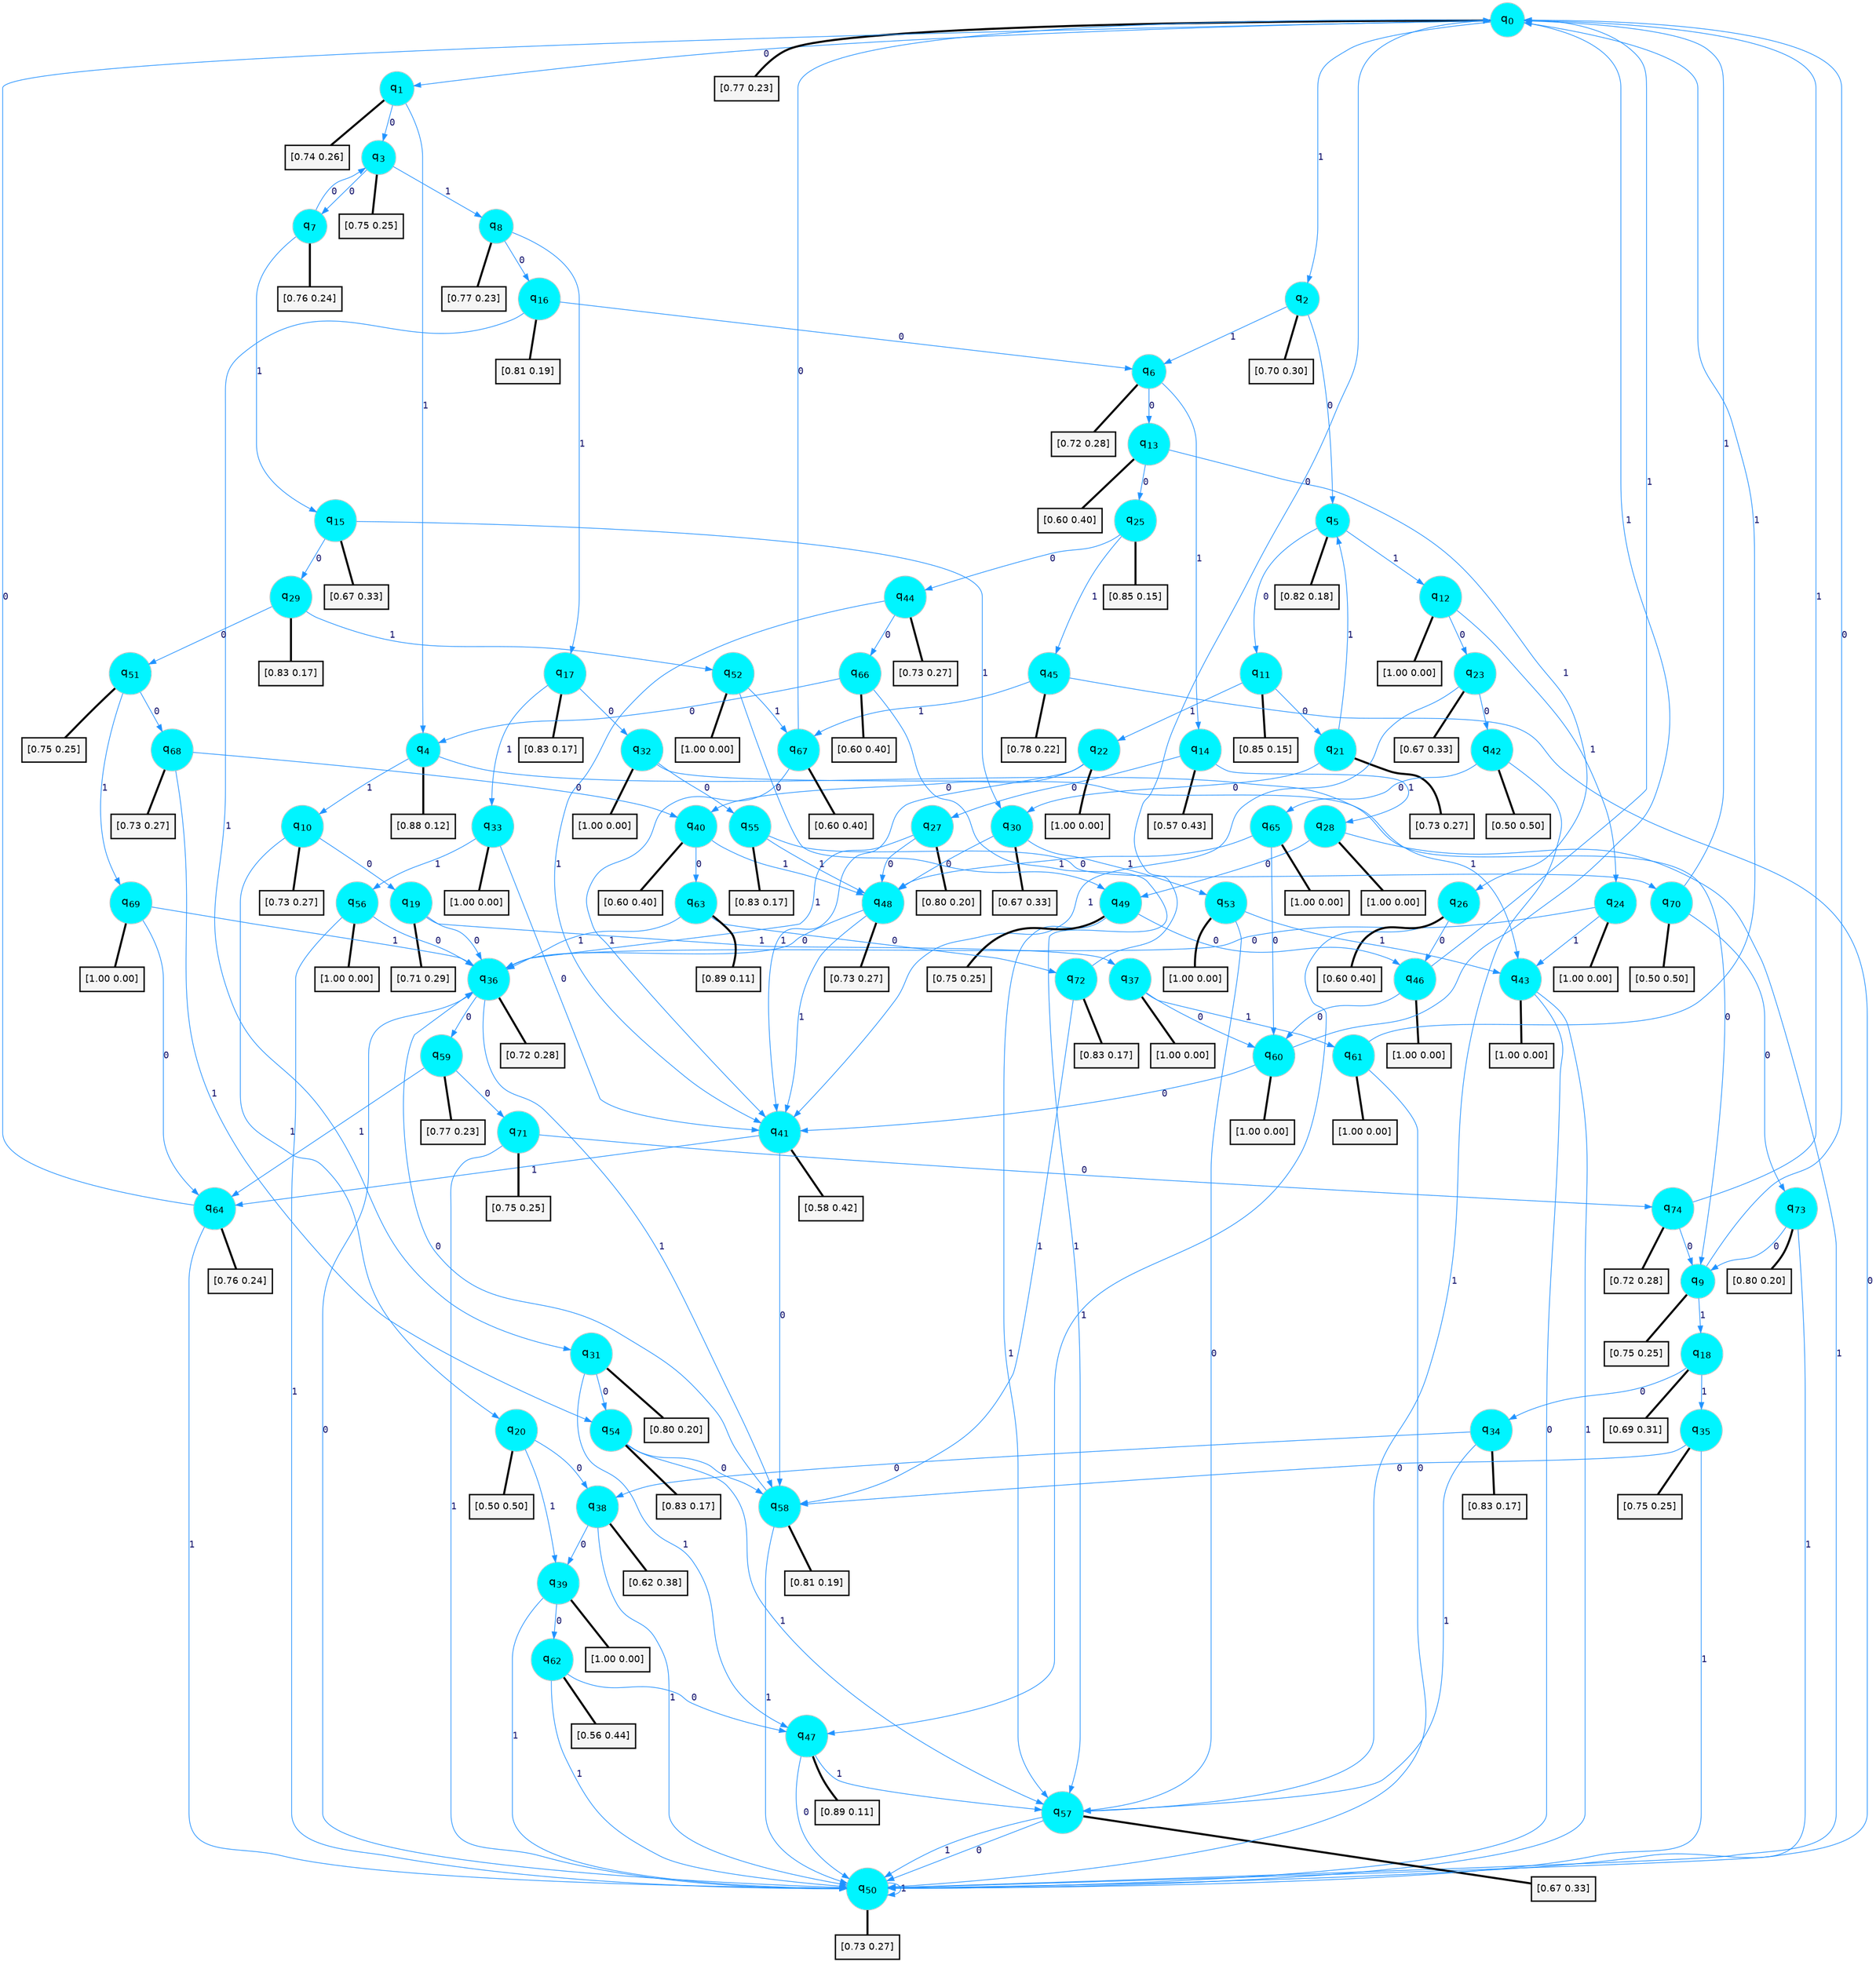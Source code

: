 digraph G {
graph [
bgcolor=transparent, dpi=300, rankdir=TD, size="40,25"];
node [
color=gray, fillcolor=turquoise1, fontcolor=black, fontname=Helvetica, fontsize=16, fontweight=bold, shape=circle, style=filled];
edge [
arrowsize=1, color=dodgerblue1, fontcolor=midnightblue, fontname=courier, fontweight=bold, penwidth=1, style=solid, weight=20];
0[label=<q<SUB>0</SUB>>];
1[label=<q<SUB>1</SUB>>];
2[label=<q<SUB>2</SUB>>];
3[label=<q<SUB>3</SUB>>];
4[label=<q<SUB>4</SUB>>];
5[label=<q<SUB>5</SUB>>];
6[label=<q<SUB>6</SUB>>];
7[label=<q<SUB>7</SUB>>];
8[label=<q<SUB>8</SUB>>];
9[label=<q<SUB>9</SUB>>];
10[label=<q<SUB>10</SUB>>];
11[label=<q<SUB>11</SUB>>];
12[label=<q<SUB>12</SUB>>];
13[label=<q<SUB>13</SUB>>];
14[label=<q<SUB>14</SUB>>];
15[label=<q<SUB>15</SUB>>];
16[label=<q<SUB>16</SUB>>];
17[label=<q<SUB>17</SUB>>];
18[label=<q<SUB>18</SUB>>];
19[label=<q<SUB>19</SUB>>];
20[label=<q<SUB>20</SUB>>];
21[label=<q<SUB>21</SUB>>];
22[label=<q<SUB>22</SUB>>];
23[label=<q<SUB>23</SUB>>];
24[label=<q<SUB>24</SUB>>];
25[label=<q<SUB>25</SUB>>];
26[label=<q<SUB>26</SUB>>];
27[label=<q<SUB>27</SUB>>];
28[label=<q<SUB>28</SUB>>];
29[label=<q<SUB>29</SUB>>];
30[label=<q<SUB>30</SUB>>];
31[label=<q<SUB>31</SUB>>];
32[label=<q<SUB>32</SUB>>];
33[label=<q<SUB>33</SUB>>];
34[label=<q<SUB>34</SUB>>];
35[label=<q<SUB>35</SUB>>];
36[label=<q<SUB>36</SUB>>];
37[label=<q<SUB>37</SUB>>];
38[label=<q<SUB>38</SUB>>];
39[label=<q<SUB>39</SUB>>];
40[label=<q<SUB>40</SUB>>];
41[label=<q<SUB>41</SUB>>];
42[label=<q<SUB>42</SUB>>];
43[label=<q<SUB>43</SUB>>];
44[label=<q<SUB>44</SUB>>];
45[label=<q<SUB>45</SUB>>];
46[label=<q<SUB>46</SUB>>];
47[label=<q<SUB>47</SUB>>];
48[label=<q<SUB>48</SUB>>];
49[label=<q<SUB>49</SUB>>];
50[label=<q<SUB>50</SUB>>];
51[label=<q<SUB>51</SUB>>];
52[label=<q<SUB>52</SUB>>];
53[label=<q<SUB>53</SUB>>];
54[label=<q<SUB>54</SUB>>];
55[label=<q<SUB>55</SUB>>];
56[label=<q<SUB>56</SUB>>];
57[label=<q<SUB>57</SUB>>];
58[label=<q<SUB>58</SUB>>];
59[label=<q<SUB>59</SUB>>];
60[label=<q<SUB>60</SUB>>];
61[label=<q<SUB>61</SUB>>];
62[label=<q<SUB>62</SUB>>];
63[label=<q<SUB>63</SUB>>];
64[label=<q<SUB>64</SUB>>];
65[label=<q<SUB>65</SUB>>];
66[label=<q<SUB>66</SUB>>];
67[label=<q<SUB>67</SUB>>];
68[label=<q<SUB>68</SUB>>];
69[label=<q<SUB>69</SUB>>];
70[label=<q<SUB>70</SUB>>];
71[label=<q<SUB>71</SUB>>];
72[label=<q<SUB>72</SUB>>];
73[label=<q<SUB>73</SUB>>];
74[label=<q<SUB>74</SUB>>];
75[label="[0.77 0.23]", shape=box,fontcolor=black, fontname=Helvetica, fontsize=14, penwidth=2, fillcolor=whitesmoke,color=black];
76[label="[0.74 0.26]", shape=box,fontcolor=black, fontname=Helvetica, fontsize=14, penwidth=2, fillcolor=whitesmoke,color=black];
77[label="[0.70 0.30]", shape=box,fontcolor=black, fontname=Helvetica, fontsize=14, penwidth=2, fillcolor=whitesmoke,color=black];
78[label="[0.75 0.25]", shape=box,fontcolor=black, fontname=Helvetica, fontsize=14, penwidth=2, fillcolor=whitesmoke,color=black];
79[label="[0.88 0.12]", shape=box,fontcolor=black, fontname=Helvetica, fontsize=14, penwidth=2, fillcolor=whitesmoke,color=black];
80[label="[0.82 0.18]", shape=box,fontcolor=black, fontname=Helvetica, fontsize=14, penwidth=2, fillcolor=whitesmoke,color=black];
81[label="[0.72 0.28]", shape=box,fontcolor=black, fontname=Helvetica, fontsize=14, penwidth=2, fillcolor=whitesmoke,color=black];
82[label="[0.76 0.24]", shape=box,fontcolor=black, fontname=Helvetica, fontsize=14, penwidth=2, fillcolor=whitesmoke,color=black];
83[label="[0.77 0.23]", shape=box,fontcolor=black, fontname=Helvetica, fontsize=14, penwidth=2, fillcolor=whitesmoke,color=black];
84[label="[0.75 0.25]", shape=box,fontcolor=black, fontname=Helvetica, fontsize=14, penwidth=2, fillcolor=whitesmoke,color=black];
85[label="[0.73 0.27]", shape=box,fontcolor=black, fontname=Helvetica, fontsize=14, penwidth=2, fillcolor=whitesmoke,color=black];
86[label="[0.85 0.15]", shape=box,fontcolor=black, fontname=Helvetica, fontsize=14, penwidth=2, fillcolor=whitesmoke,color=black];
87[label="[1.00 0.00]", shape=box,fontcolor=black, fontname=Helvetica, fontsize=14, penwidth=2, fillcolor=whitesmoke,color=black];
88[label="[0.60 0.40]", shape=box,fontcolor=black, fontname=Helvetica, fontsize=14, penwidth=2, fillcolor=whitesmoke,color=black];
89[label="[0.57 0.43]", shape=box,fontcolor=black, fontname=Helvetica, fontsize=14, penwidth=2, fillcolor=whitesmoke,color=black];
90[label="[0.67 0.33]", shape=box,fontcolor=black, fontname=Helvetica, fontsize=14, penwidth=2, fillcolor=whitesmoke,color=black];
91[label="[0.81 0.19]", shape=box,fontcolor=black, fontname=Helvetica, fontsize=14, penwidth=2, fillcolor=whitesmoke,color=black];
92[label="[0.83 0.17]", shape=box,fontcolor=black, fontname=Helvetica, fontsize=14, penwidth=2, fillcolor=whitesmoke,color=black];
93[label="[0.69 0.31]", shape=box,fontcolor=black, fontname=Helvetica, fontsize=14, penwidth=2, fillcolor=whitesmoke,color=black];
94[label="[0.71 0.29]", shape=box,fontcolor=black, fontname=Helvetica, fontsize=14, penwidth=2, fillcolor=whitesmoke,color=black];
95[label="[0.50 0.50]", shape=box,fontcolor=black, fontname=Helvetica, fontsize=14, penwidth=2, fillcolor=whitesmoke,color=black];
96[label="[0.73 0.27]", shape=box,fontcolor=black, fontname=Helvetica, fontsize=14, penwidth=2, fillcolor=whitesmoke,color=black];
97[label="[1.00 0.00]", shape=box,fontcolor=black, fontname=Helvetica, fontsize=14, penwidth=2, fillcolor=whitesmoke,color=black];
98[label="[0.67 0.33]", shape=box,fontcolor=black, fontname=Helvetica, fontsize=14, penwidth=2, fillcolor=whitesmoke,color=black];
99[label="[1.00 0.00]", shape=box,fontcolor=black, fontname=Helvetica, fontsize=14, penwidth=2, fillcolor=whitesmoke,color=black];
100[label="[0.85 0.15]", shape=box,fontcolor=black, fontname=Helvetica, fontsize=14, penwidth=2, fillcolor=whitesmoke,color=black];
101[label="[0.60 0.40]", shape=box,fontcolor=black, fontname=Helvetica, fontsize=14, penwidth=2, fillcolor=whitesmoke,color=black];
102[label="[0.80 0.20]", shape=box,fontcolor=black, fontname=Helvetica, fontsize=14, penwidth=2, fillcolor=whitesmoke,color=black];
103[label="[1.00 0.00]", shape=box,fontcolor=black, fontname=Helvetica, fontsize=14, penwidth=2, fillcolor=whitesmoke,color=black];
104[label="[0.83 0.17]", shape=box,fontcolor=black, fontname=Helvetica, fontsize=14, penwidth=2, fillcolor=whitesmoke,color=black];
105[label="[0.67 0.33]", shape=box,fontcolor=black, fontname=Helvetica, fontsize=14, penwidth=2, fillcolor=whitesmoke,color=black];
106[label="[0.80 0.20]", shape=box,fontcolor=black, fontname=Helvetica, fontsize=14, penwidth=2, fillcolor=whitesmoke,color=black];
107[label="[1.00 0.00]", shape=box,fontcolor=black, fontname=Helvetica, fontsize=14, penwidth=2, fillcolor=whitesmoke,color=black];
108[label="[1.00 0.00]", shape=box,fontcolor=black, fontname=Helvetica, fontsize=14, penwidth=2, fillcolor=whitesmoke,color=black];
109[label="[0.83 0.17]", shape=box,fontcolor=black, fontname=Helvetica, fontsize=14, penwidth=2, fillcolor=whitesmoke,color=black];
110[label="[0.75 0.25]", shape=box,fontcolor=black, fontname=Helvetica, fontsize=14, penwidth=2, fillcolor=whitesmoke,color=black];
111[label="[0.72 0.28]", shape=box,fontcolor=black, fontname=Helvetica, fontsize=14, penwidth=2, fillcolor=whitesmoke,color=black];
112[label="[1.00 0.00]", shape=box,fontcolor=black, fontname=Helvetica, fontsize=14, penwidth=2, fillcolor=whitesmoke,color=black];
113[label="[0.62 0.38]", shape=box,fontcolor=black, fontname=Helvetica, fontsize=14, penwidth=2, fillcolor=whitesmoke,color=black];
114[label="[1.00 0.00]", shape=box,fontcolor=black, fontname=Helvetica, fontsize=14, penwidth=2, fillcolor=whitesmoke,color=black];
115[label="[0.60 0.40]", shape=box,fontcolor=black, fontname=Helvetica, fontsize=14, penwidth=2, fillcolor=whitesmoke,color=black];
116[label="[0.58 0.42]", shape=box,fontcolor=black, fontname=Helvetica, fontsize=14, penwidth=2, fillcolor=whitesmoke,color=black];
117[label="[0.50 0.50]", shape=box,fontcolor=black, fontname=Helvetica, fontsize=14, penwidth=2, fillcolor=whitesmoke,color=black];
118[label="[1.00 0.00]", shape=box,fontcolor=black, fontname=Helvetica, fontsize=14, penwidth=2, fillcolor=whitesmoke,color=black];
119[label="[0.73 0.27]", shape=box,fontcolor=black, fontname=Helvetica, fontsize=14, penwidth=2, fillcolor=whitesmoke,color=black];
120[label="[0.78 0.22]", shape=box,fontcolor=black, fontname=Helvetica, fontsize=14, penwidth=2, fillcolor=whitesmoke,color=black];
121[label="[1.00 0.00]", shape=box,fontcolor=black, fontname=Helvetica, fontsize=14, penwidth=2, fillcolor=whitesmoke,color=black];
122[label="[0.89 0.11]", shape=box,fontcolor=black, fontname=Helvetica, fontsize=14, penwidth=2, fillcolor=whitesmoke,color=black];
123[label="[0.73 0.27]", shape=box,fontcolor=black, fontname=Helvetica, fontsize=14, penwidth=2, fillcolor=whitesmoke,color=black];
124[label="[0.75 0.25]", shape=box,fontcolor=black, fontname=Helvetica, fontsize=14, penwidth=2, fillcolor=whitesmoke,color=black];
125[label="[0.73 0.27]", shape=box,fontcolor=black, fontname=Helvetica, fontsize=14, penwidth=2, fillcolor=whitesmoke,color=black];
126[label="[0.75 0.25]", shape=box,fontcolor=black, fontname=Helvetica, fontsize=14, penwidth=2, fillcolor=whitesmoke,color=black];
127[label="[1.00 0.00]", shape=box,fontcolor=black, fontname=Helvetica, fontsize=14, penwidth=2, fillcolor=whitesmoke,color=black];
128[label="[1.00 0.00]", shape=box,fontcolor=black, fontname=Helvetica, fontsize=14, penwidth=2, fillcolor=whitesmoke,color=black];
129[label="[0.83 0.17]", shape=box,fontcolor=black, fontname=Helvetica, fontsize=14, penwidth=2, fillcolor=whitesmoke,color=black];
130[label="[0.83 0.17]", shape=box,fontcolor=black, fontname=Helvetica, fontsize=14, penwidth=2, fillcolor=whitesmoke,color=black];
131[label="[1.00 0.00]", shape=box,fontcolor=black, fontname=Helvetica, fontsize=14, penwidth=2, fillcolor=whitesmoke,color=black];
132[label="[0.67 0.33]", shape=box,fontcolor=black, fontname=Helvetica, fontsize=14, penwidth=2, fillcolor=whitesmoke,color=black];
133[label="[0.81 0.19]", shape=box,fontcolor=black, fontname=Helvetica, fontsize=14, penwidth=2, fillcolor=whitesmoke,color=black];
134[label="[0.77 0.23]", shape=box,fontcolor=black, fontname=Helvetica, fontsize=14, penwidth=2, fillcolor=whitesmoke,color=black];
135[label="[1.00 0.00]", shape=box,fontcolor=black, fontname=Helvetica, fontsize=14, penwidth=2, fillcolor=whitesmoke,color=black];
136[label="[1.00 0.00]", shape=box,fontcolor=black, fontname=Helvetica, fontsize=14, penwidth=2, fillcolor=whitesmoke,color=black];
137[label="[0.56 0.44]", shape=box,fontcolor=black, fontname=Helvetica, fontsize=14, penwidth=2, fillcolor=whitesmoke,color=black];
138[label="[0.89 0.11]", shape=box,fontcolor=black, fontname=Helvetica, fontsize=14, penwidth=2, fillcolor=whitesmoke,color=black];
139[label="[0.76 0.24]", shape=box,fontcolor=black, fontname=Helvetica, fontsize=14, penwidth=2, fillcolor=whitesmoke,color=black];
140[label="[1.00 0.00]", shape=box,fontcolor=black, fontname=Helvetica, fontsize=14, penwidth=2, fillcolor=whitesmoke,color=black];
141[label="[0.60 0.40]", shape=box,fontcolor=black, fontname=Helvetica, fontsize=14, penwidth=2, fillcolor=whitesmoke,color=black];
142[label="[0.60 0.40]", shape=box,fontcolor=black, fontname=Helvetica, fontsize=14, penwidth=2, fillcolor=whitesmoke,color=black];
143[label="[0.73 0.27]", shape=box,fontcolor=black, fontname=Helvetica, fontsize=14, penwidth=2, fillcolor=whitesmoke,color=black];
144[label="[1.00 0.00]", shape=box,fontcolor=black, fontname=Helvetica, fontsize=14, penwidth=2, fillcolor=whitesmoke,color=black];
145[label="[0.50 0.50]", shape=box,fontcolor=black, fontname=Helvetica, fontsize=14, penwidth=2, fillcolor=whitesmoke,color=black];
146[label="[0.75 0.25]", shape=box,fontcolor=black, fontname=Helvetica, fontsize=14, penwidth=2, fillcolor=whitesmoke,color=black];
147[label="[0.83 0.17]", shape=box,fontcolor=black, fontname=Helvetica, fontsize=14, penwidth=2, fillcolor=whitesmoke,color=black];
148[label="[0.80 0.20]", shape=box,fontcolor=black, fontname=Helvetica, fontsize=14, penwidth=2, fillcolor=whitesmoke,color=black];
149[label="[0.72 0.28]", shape=box,fontcolor=black, fontname=Helvetica, fontsize=14, penwidth=2, fillcolor=whitesmoke,color=black];
0->1 [label=0];
0->2 [label=1];
0->75 [arrowhead=none, penwidth=3,color=black];
1->3 [label=0];
1->4 [label=1];
1->76 [arrowhead=none, penwidth=3,color=black];
2->5 [label=0];
2->6 [label=1];
2->77 [arrowhead=none, penwidth=3,color=black];
3->7 [label=0];
3->8 [label=1];
3->78 [arrowhead=none, penwidth=3,color=black];
4->9 [label=0];
4->10 [label=1];
4->79 [arrowhead=none, penwidth=3,color=black];
5->11 [label=0];
5->12 [label=1];
5->80 [arrowhead=none, penwidth=3,color=black];
6->13 [label=0];
6->14 [label=1];
6->81 [arrowhead=none, penwidth=3,color=black];
7->3 [label=0];
7->15 [label=1];
7->82 [arrowhead=none, penwidth=3,color=black];
8->16 [label=0];
8->17 [label=1];
8->83 [arrowhead=none, penwidth=3,color=black];
9->0 [label=0];
9->18 [label=1];
9->84 [arrowhead=none, penwidth=3,color=black];
10->19 [label=0];
10->20 [label=1];
10->85 [arrowhead=none, penwidth=3,color=black];
11->21 [label=0];
11->22 [label=1];
11->86 [arrowhead=none, penwidth=3,color=black];
12->23 [label=0];
12->24 [label=1];
12->87 [arrowhead=none, penwidth=3,color=black];
13->25 [label=0];
13->26 [label=1];
13->88 [arrowhead=none, penwidth=3,color=black];
14->27 [label=0];
14->28 [label=1];
14->89 [arrowhead=none, penwidth=3,color=black];
15->29 [label=0];
15->30 [label=1];
15->90 [arrowhead=none, penwidth=3,color=black];
16->6 [label=0];
16->31 [label=1];
16->91 [arrowhead=none, penwidth=3,color=black];
17->32 [label=0];
17->33 [label=1];
17->92 [arrowhead=none, penwidth=3,color=black];
18->34 [label=0];
18->35 [label=1];
18->93 [arrowhead=none, penwidth=3,color=black];
19->36 [label=0];
19->37 [label=1];
19->94 [arrowhead=none, penwidth=3,color=black];
20->38 [label=0];
20->39 [label=1];
20->95 [arrowhead=none, penwidth=3,color=black];
21->30 [label=0];
21->5 [label=1];
21->96 [arrowhead=none, penwidth=3,color=black];
22->40 [label=0];
22->41 [label=1];
22->97 [arrowhead=none, penwidth=3,color=black];
23->42 [label=0];
23->41 [label=1];
23->98 [arrowhead=none, penwidth=3,color=black];
24->36 [label=0];
24->43 [label=1];
24->99 [arrowhead=none, penwidth=3,color=black];
25->44 [label=0];
25->45 [label=1];
25->100 [arrowhead=none, penwidth=3,color=black];
26->46 [label=0];
26->47 [label=1];
26->101 [arrowhead=none, penwidth=3,color=black];
27->48 [label=0];
27->36 [label=1];
27->102 [arrowhead=none, penwidth=3,color=black];
28->49 [label=0];
28->50 [label=1];
28->103 [arrowhead=none, penwidth=3,color=black];
29->51 [label=0];
29->52 [label=1];
29->104 [arrowhead=none, penwidth=3,color=black];
30->48 [label=0];
30->53 [label=1];
30->105 [arrowhead=none, penwidth=3,color=black];
31->54 [label=0];
31->47 [label=1];
31->106 [arrowhead=none, penwidth=3,color=black];
32->55 [label=0];
32->43 [label=1];
32->107 [arrowhead=none, penwidth=3,color=black];
33->41 [label=0];
33->56 [label=1];
33->108 [arrowhead=none, penwidth=3,color=black];
34->38 [label=0];
34->57 [label=1];
34->109 [arrowhead=none, penwidth=3,color=black];
35->58 [label=0];
35->50 [label=1];
35->110 [arrowhead=none, penwidth=3,color=black];
36->59 [label=0];
36->58 [label=1];
36->111 [arrowhead=none, penwidth=3,color=black];
37->60 [label=0];
37->61 [label=1];
37->112 [arrowhead=none, penwidth=3,color=black];
38->39 [label=0];
38->50 [label=1];
38->113 [arrowhead=none, penwidth=3,color=black];
39->62 [label=0];
39->50 [label=1];
39->114 [arrowhead=none, penwidth=3,color=black];
40->63 [label=0];
40->48 [label=1];
40->115 [arrowhead=none, penwidth=3,color=black];
41->58 [label=0];
41->64 [label=1];
41->116 [arrowhead=none, penwidth=3,color=black];
42->65 [label=0];
42->57 [label=1];
42->117 [arrowhead=none, penwidth=3,color=black];
43->50 [label=0];
43->50 [label=1];
43->118 [arrowhead=none, penwidth=3,color=black];
44->66 [label=0];
44->41 [label=1];
44->119 [arrowhead=none, penwidth=3,color=black];
45->50 [label=0];
45->67 [label=1];
45->120 [arrowhead=none, penwidth=3,color=black];
46->60 [label=0];
46->0 [label=1];
46->121 [arrowhead=none, penwidth=3,color=black];
47->50 [label=0];
47->57 [label=1];
47->122 [arrowhead=none, penwidth=3,color=black];
48->36 [label=0];
48->41 [label=1];
48->123 [arrowhead=none, penwidth=3,color=black];
49->46 [label=0];
49->57 [label=1];
49->124 [arrowhead=none, penwidth=3,color=black];
50->36 [label=0];
50->50 [label=1];
50->125 [arrowhead=none, penwidth=3,color=black];
51->68 [label=0];
51->69 [label=1];
51->126 [arrowhead=none, penwidth=3,color=black];
52->49 [label=0];
52->67 [label=1];
52->127 [arrowhead=none, penwidth=3,color=black];
53->57 [label=0];
53->43 [label=1];
53->128 [arrowhead=none, penwidth=3,color=black];
54->58 [label=0];
54->57 [label=1];
54->129 [arrowhead=none, penwidth=3,color=black];
55->70 [label=0];
55->48 [label=1];
55->130 [arrowhead=none, penwidth=3,color=black];
56->36 [label=0];
56->50 [label=1];
56->131 [arrowhead=none, penwidth=3,color=black];
57->50 [label=0];
57->50 [label=1];
57->132 [arrowhead=none, penwidth=3,color=black];
58->36 [label=0];
58->50 [label=1];
58->133 [arrowhead=none, penwidth=3,color=black];
59->71 [label=0];
59->64 [label=1];
59->134 [arrowhead=none, penwidth=3,color=black];
60->41 [label=0];
60->0 [label=1];
60->135 [arrowhead=none, penwidth=3,color=black];
61->50 [label=0];
61->0 [label=1];
61->136 [arrowhead=none, penwidth=3,color=black];
62->47 [label=0];
62->50 [label=1];
62->137 [arrowhead=none, penwidth=3,color=black];
63->72 [label=0];
63->36 [label=1];
63->138 [arrowhead=none, penwidth=3,color=black];
64->0 [label=0];
64->50 [label=1];
64->139 [arrowhead=none, penwidth=3,color=black];
65->60 [label=0];
65->48 [label=1];
65->140 [arrowhead=none, penwidth=3,color=black];
66->4 [label=0];
66->57 [label=1];
66->141 [arrowhead=none, penwidth=3,color=black];
67->0 [label=0];
67->41 [label=1];
67->142 [arrowhead=none, penwidth=3,color=black];
68->40 [label=0];
68->54 [label=1];
68->143 [arrowhead=none, penwidth=3,color=black];
69->64 [label=0];
69->36 [label=1];
69->144 [arrowhead=none, penwidth=3,color=black];
70->73 [label=0];
70->0 [label=1];
70->145 [arrowhead=none, penwidth=3,color=black];
71->74 [label=0];
71->50 [label=1];
71->146 [arrowhead=none, penwidth=3,color=black];
72->0 [label=0];
72->58 [label=1];
72->147 [arrowhead=none, penwidth=3,color=black];
73->9 [label=0];
73->50 [label=1];
73->148 [arrowhead=none, penwidth=3,color=black];
74->9 [label=0];
74->0 [label=1];
74->149 [arrowhead=none, penwidth=3,color=black];
}
